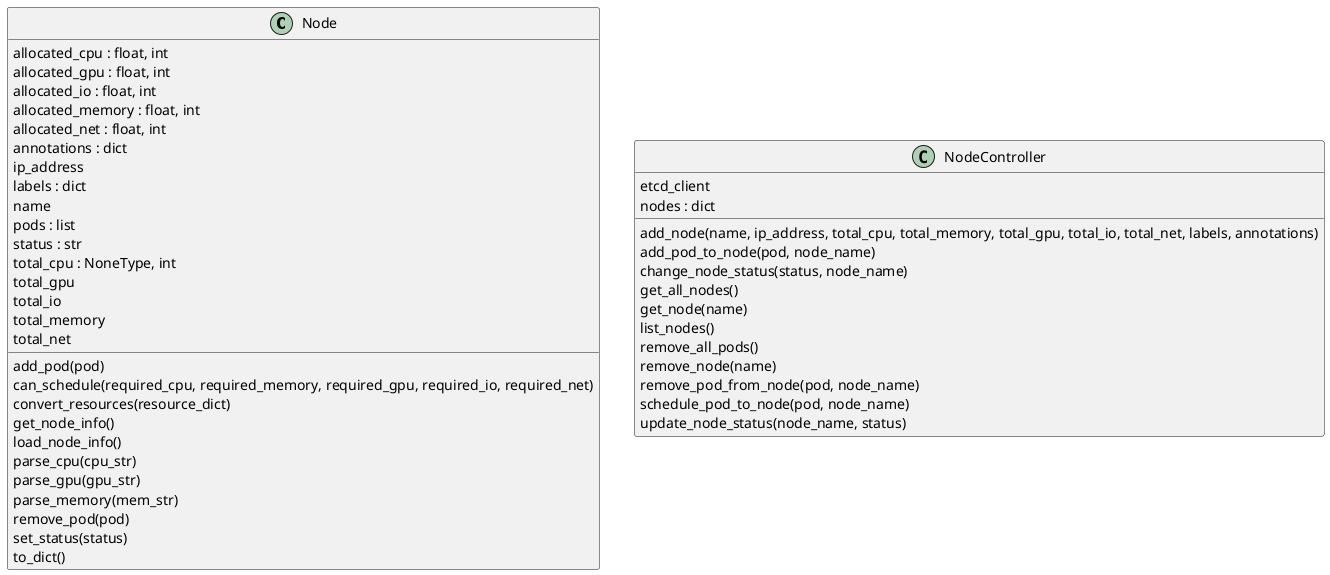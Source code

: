 @startuml classes_node
set namespaceSeparator none
class "Node" as node.node.Node {
  allocated_cpu : float, int
  allocated_gpu : float, int
  allocated_io : float, int
  allocated_memory : float, int
  allocated_net : float, int
  annotations : dict
  ip_address
  labels : dict
  name
  pods : list
  status : str
  total_cpu : NoneType, int
  total_gpu
  total_io
  total_memory
  total_net
  add_pod(pod)
  can_schedule(required_cpu, required_memory, required_gpu, required_io, required_net)
  convert_resources(resource_dict)
  get_node_info()
  load_node_info()
  parse_cpu(cpu_str)
  parse_gpu(gpu_str)
  parse_memory(mem_str)
  remove_pod(pod)
  set_status(status)
  to_dict()
}
class "NodeController" as node.node_controller.NodeController {
  etcd_client
  nodes : dict
  add_node(name, ip_address, total_cpu, total_memory, total_gpu, total_io, total_net, labels, annotations)
  add_pod_to_node(pod, node_name)
  change_node_status(status, node_name)
  get_all_nodes()
  get_node(name)
  list_nodes()
  remove_all_pods()
  remove_node(name)
  remove_pod_from_node(pod, node_name)
  schedule_pod_to_node(pod, node_name)
  update_node_status(node_name, status)
}
@enduml
